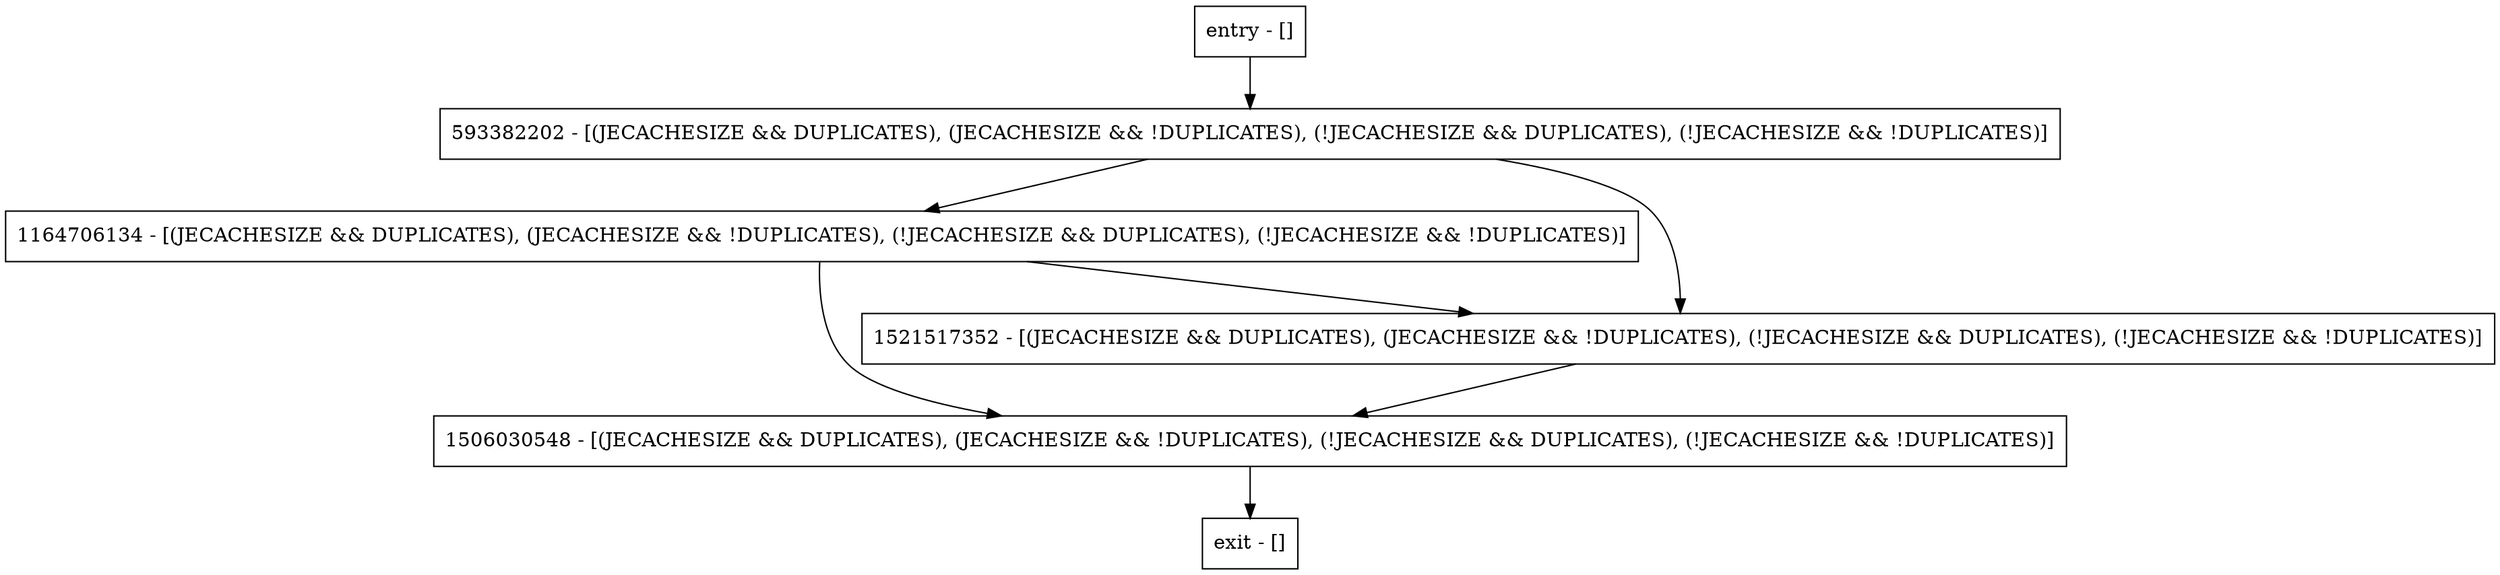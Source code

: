 digraph setLsn {
node [shape=record];
1164706134 [label="1164706134 - [(JECACHESIZE && DUPLICATES), (JECACHESIZE && !DUPLICATES), (!JECACHESIZE && DUPLICATES), (!JECACHESIZE && !DUPLICATES)]"];
entry [label="entry - []"];
exit [label="exit - []"];
1506030548 [label="1506030548 - [(JECACHESIZE && DUPLICATES), (JECACHESIZE && !DUPLICATES), (!JECACHESIZE && DUPLICATES), (!JECACHESIZE && !DUPLICATES)]"];
593382202 [label="593382202 - [(JECACHESIZE && DUPLICATES), (JECACHESIZE && !DUPLICATES), (!JECACHESIZE && DUPLICATES), (!JECACHESIZE && !DUPLICATES)]"];
1521517352 [label="1521517352 - [(JECACHESIZE && DUPLICATES), (JECACHESIZE && !DUPLICATES), (!JECACHESIZE && DUPLICATES), (!JECACHESIZE && !DUPLICATES)]"];
entry;
exit;
1164706134 -> 1506030548;
1164706134 -> 1521517352;
entry -> 593382202;
1506030548 -> exit;
593382202 -> 1164706134;
593382202 -> 1521517352;
1521517352 -> 1506030548;
}
